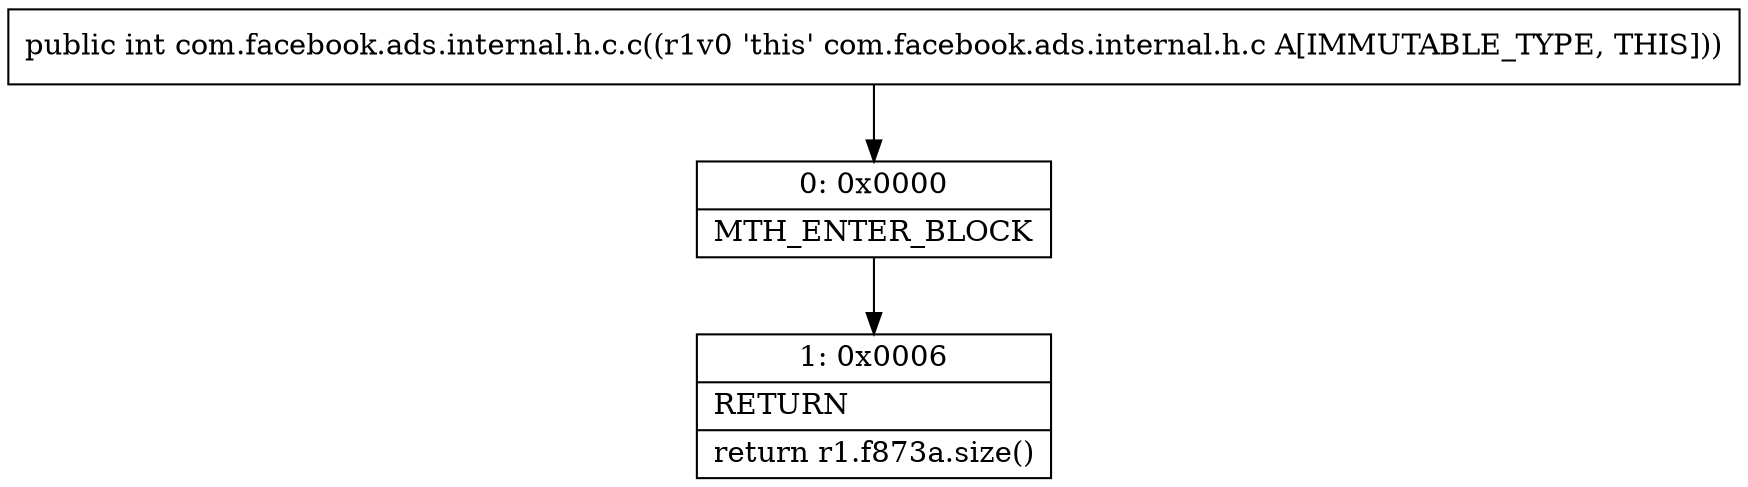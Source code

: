digraph "CFG forcom.facebook.ads.internal.h.c.c()I" {
Node_0 [shape=record,label="{0\:\ 0x0000|MTH_ENTER_BLOCK\l}"];
Node_1 [shape=record,label="{1\:\ 0x0006|RETURN\l|return r1.f873a.size()\l}"];
MethodNode[shape=record,label="{public int com.facebook.ads.internal.h.c.c((r1v0 'this' com.facebook.ads.internal.h.c A[IMMUTABLE_TYPE, THIS])) }"];
MethodNode -> Node_0;
Node_0 -> Node_1;
}

